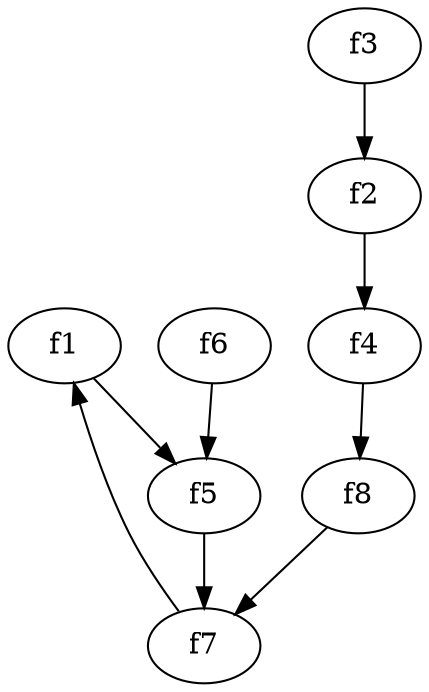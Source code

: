 strict digraph  {
f1;
f2;
f3;
f4;
f5;
f6;
f7;
f8;
f1 -> f5  [weight=2];
f2 -> f4  [weight=2];
f3 -> f2  [weight=2];
f4 -> f8  [weight=2];
f5 -> f7  [weight=2];
f6 -> f5  [weight=2];
f7 -> f1  [weight=2];
f8 -> f7  [weight=2];
}
